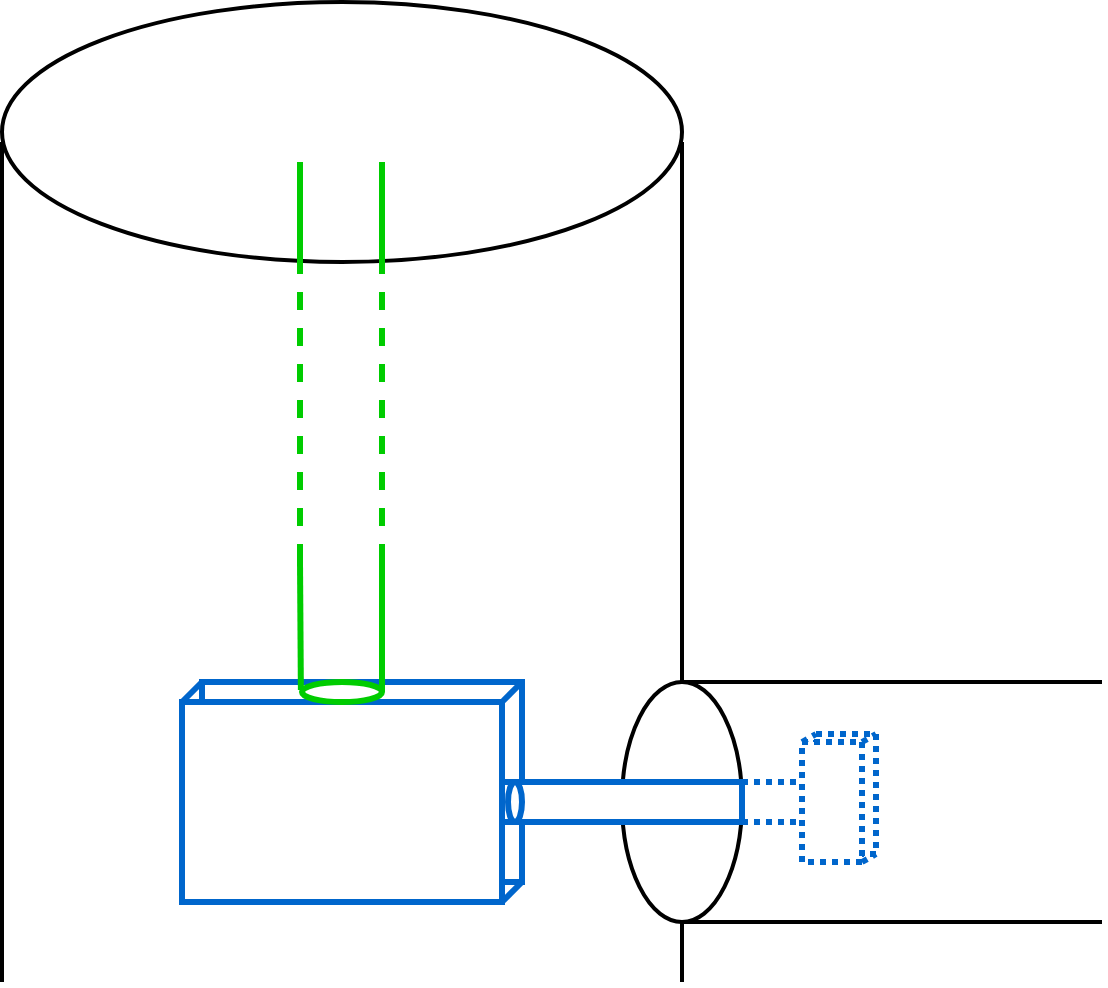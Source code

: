 <mxfile version="15.8.6" type="device"><diagram name="Page-1" id="7e0a89b8-554c-2b80-1dc8-d5c74ca68de4"><mxGraphModel dx="1038" dy="495" grid="1" gridSize="10" guides="1" tooltips="1" connect="1" arrows="1" fold="1" page="1" pageScale="1" pageWidth="1100" pageHeight="850" background="none" math="0" shadow="0"><root><mxCell id="0"/><mxCell id="1" parent="0"/><mxCell id="Unu-eE6-A52Of-PZCOhl-15" value="" style="rounded=0;whiteSpace=wrap;html=1;dashed=1;strokeColor=#0066CC;strokeWidth=3;dashPattern=1 1;" vertex="1" parent="1"><mxGeometry x="507" y="606" width="30" height="60" as="geometry"/></mxCell><mxCell id="Usd_88fa6AyJHx2oY_IU-25" value="" style="ellipse;whiteSpace=wrap;html=1;strokeColor=#000000;fillColor=none;strokeWidth=2;" parent="1" vertex="1"><mxGeometry x="100" y="240" width="340" height="130" as="geometry"/></mxCell><mxCell id="Usd_88fa6AyJHx2oY_IU-14" value="" style="rounded=0;whiteSpace=wrap;html=1;dashed=1;strokeColor=#0066CC;strokeWidth=3;dashPattern=1 1;" parent="1" vertex="1"><mxGeometry x="500" y="610" width="30" height="60" as="geometry"/></mxCell><mxCell id="Unu-eE6-A52Of-PZCOhl-10" value="" style="rounded=0;whiteSpace=wrap;html=1;strokeWidth=3;strokeColor=#0066CC;" vertex="1" parent="1"><mxGeometry x="200" y="580" width="160" height="100" as="geometry"/></mxCell><mxCell id="Usd_88fa6AyJHx2oY_IU-11" value="" style="rounded=0;whiteSpace=wrap;html=1;strokeWidth=3;strokeColor=#0066CC;" parent="1" vertex="1"><mxGeometry x="190" y="590" width="160" height="100" as="geometry"/></mxCell><mxCell id="Usd_88fa6AyJHx2oY_IU-18" value="" style="endArrow=none;html=1;rounded=0;strokeColor=#00CC00;strokeWidth=3;exitX=-0.014;exitY=0.4;exitDx=0;exitDy=0;exitPerimeter=0;" parent="1" edge="1" source="Unu-eE6-A52Of-PZCOhl-3"><mxGeometry width="50" height="50" relative="1" as="geometry"><mxPoint x="249" y="580" as="sourcePoint"/><mxPoint x="249" y="520" as="targetPoint"/></mxGeometry></mxCell><mxCell id="Usd_88fa6AyJHx2oY_IU-21" value="" style="endArrow=none;dashed=1;html=1;strokeWidth=3;rounded=0;fillColor=#00CC00;strokeColor=#00CC00;" parent="1" edge="1"><mxGeometry width="50" height="50" relative="1" as="geometry"><mxPoint x="290" y="520" as="sourcePoint"/><mxPoint x="290" y="370" as="targetPoint"/></mxGeometry></mxCell><mxCell id="Usd_88fa6AyJHx2oY_IU-20" value="" style="endArrow=none;dashed=1;html=1;strokeWidth=3;rounded=0;strokeColor=#00CC00;" parent="1" edge="1"><mxGeometry width="50" height="50" relative="1" as="geometry"><mxPoint x="249" y="520" as="sourcePoint"/><mxPoint x="249" y="370" as="targetPoint"/></mxGeometry></mxCell><mxCell id="Usd_88fa6AyJHx2oY_IU-23" value="" style="endArrow=none;html=1;rounded=0;strokeWidth=3;strokeColor=#00CC00;" parent="1" edge="1"><mxGeometry width="50" height="50" relative="1" as="geometry"><mxPoint x="249" y="370" as="sourcePoint"/><mxPoint x="249" y="320" as="targetPoint"/></mxGeometry></mxCell><mxCell id="Usd_88fa6AyJHx2oY_IU-26" value="" style="endArrow=none;html=1;rounded=0;strokeWidth=2;" parent="1" edge="1"><mxGeometry width="50" height="50" relative="1" as="geometry"><mxPoint x="100" y="730" as="sourcePoint"/><mxPoint x="100" y="310" as="targetPoint"/></mxGeometry></mxCell><mxCell id="Usd_88fa6AyJHx2oY_IU-24" value="" style="endArrow=none;html=1;rounded=0;strokeColor=#00CC00;strokeWidth=3;" parent="1" edge="1"><mxGeometry width="50" height="50" relative="1" as="geometry"><mxPoint x="290" y="370" as="sourcePoint"/><mxPoint x="290" y="320" as="targetPoint"/></mxGeometry></mxCell><mxCell id="Usd_88fa6AyJHx2oY_IU-27" value="" style="endArrow=none;html=1;rounded=0;strokeWidth=2;" parent="1" edge="1"><mxGeometry width="50" height="50" relative="1" as="geometry"><mxPoint x="440" y="580" as="sourcePoint"/><mxPoint x="440" y="310" as="targetPoint"/></mxGeometry></mxCell><mxCell id="Usd_88fa6AyJHx2oY_IU-28" value="" style="ellipse;whiteSpace=wrap;html=1;strokeColor=#000000;fillColor=none;rotation=90;strokeWidth=2;" parent="1" vertex="1"><mxGeometry x="380" y="610" width="120" height="60" as="geometry"/></mxCell><mxCell id="Usd_88fa6AyJHx2oY_IU-29" value="" style="endArrow=none;html=1;rounded=0;strokeWidth=2;" parent="1" edge="1"><mxGeometry width="50" height="50" relative="1" as="geometry"><mxPoint x="440" y="580" as="sourcePoint"/><mxPoint x="650" y="580" as="targetPoint"/></mxGeometry></mxCell><mxCell id="Usd_88fa6AyJHx2oY_IU-30" value="" style="endArrow=none;html=1;rounded=0;strokeWidth=2;" parent="1" edge="1"><mxGeometry width="50" height="50" relative="1" as="geometry"><mxPoint x="440" y="700" as="sourcePoint"/><mxPoint x="650" y="700" as="targetPoint"/></mxGeometry></mxCell><mxCell id="Usd_88fa6AyJHx2oY_IU-32" value="" style="rounded=0;whiteSpace=wrap;html=1;strokeColor=#0066CC;fillColor=default;strokeWidth=3;" parent="1" vertex="1"><mxGeometry x="350" y="630" width="120" height="20" as="geometry"/></mxCell><mxCell id="Usd_88fa6AyJHx2oY_IU-33" value="" style="endArrow=none;html=1;rounded=0;strokeWidth=2;" parent="1" edge="1"><mxGeometry width="50" height="50" relative="1" as="geometry"><mxPoint x="440" y="730" as="sourcePoint"/><mxPoint x="440" y="700" as="targetPoint"/></mxGeometry></mxCell><mxCell id="Usd_88fa6AyJHx2oY_IU-38" value="" style="endArrow=none;dashed=1;html=1;rounded=0;entryX=0;entryY=0.667;entryDx=0;entryDy=0;entryPerimeter=0;strokeWidth=3;strokeColor=#0066CC;dashPattern=1 1;" parent="1" target="Usd_88fa6AyJHx2oY_IU-14" edge="1"><mxGeometry width="50" height="50" relative="1" as="geometry"><mxPoint x="470" y="650" as="sourcePoint"/><mxPoint x="520" y="600" as="targetPoint"/></mxGeometry></mxCell><mxCell id="Usd_88fa6AyJHx2oY_IU-39" value="" style="endArrow=none;dashed=1;html=1;rounded=0;entryX=0;entryY=0.667;entryDx=0;entryDy=0;entryPerimeter=0;strokeWidth=3;strokeColor=#0066CC;dashPattern=1 1;" parent="1" edge="1"><mxGeometry width="50" height="50" relative="1" as="geometry"><mxPoint x="470" y="630" as="sourcePoint"/><mxPoint x="500" y="630.02" as="targetPoint"/></mxGeometry></mxCell><mxCell id="Unu-eE6-A52Of-PZCOhl-3" value="" style="ellipse;whiteSpace=wrap;html=1;strokeWidth=3;strokeColor=#00CC00;" vertex="1" parent="1"><mxGeometry x="250" y="580" width="40" height="10" as="geometry"/></mxCell><mxCell id="Unu-eE6-A52Of-PZCOhl-8" value="" style="endArrow=none;html=1;rounded=0;strokeColor=#00CC00;strokeWidth=3;exitX=1;exitY=0.5;exitDx=0;exitDy=0;" edge="1" parent="1" source="Unu-eE6-A52Of-PZCOhl-3"><mxGeometry width="50" height="50" relative="1" as="geometry"><mxPoint x="290" y="580" as="sourcePoint"/><mxPoint x="290" y="520" as="targetPoint"/></mxGeometry></mxCell><mxCell id="Unu-eE6-A52Of-PZCOhl-11" value="" style="endArrow=none;html=1;rounded=0;strokeColor=#0066CC;strokeWidth=3;fillColor=#00CC00;exitX=0;exitY=0;exitDx=0;exitDy=0;entryX=0;entryY=0;entryDx=0;entryDy=0;" edge="1" parent="1" source="Usd_88fa6AyJHx2oY_IU-11" target="Unu-eE6-A52Of-PZCOhl-10"><mxGeometry width="50" height="50" relative="1" as="geometry"><mxPoint x="280" y="630" as="sourcePoint"/><mxPoint x="330" y="580" as="targetPoint"/></mxGeometry></mxCell><mxCell id="Unu-eE6-A52Of-PZCOhl-12" value="" style="endArrow=none;html=1;rounded=0;strokeColor=#0066CC;strokeWidth=3;fillColor=#00CC00;exitX=1;exitY=0;exitDx=0;exitDy=0;entryX=1;entryY=0;entryDx=0;entryDy=0;" edge="1" parent="1" source="Usd_88fa6AyJHx2oY_IU-11" target="Unu-eE6-A52Of-PZCOhl-10"><mxGeometry width="50" height="50" relative="1" as="geometry"><mxPoint x="200" y="600" as="sourcePoint"/><mxPoint x="210" y="590" as="targetPoint"/></mxGeometry></mxCell><mxCell id="Unu-eE6-A52Of-PZCOhl-13" value="" style="endArrow=none;html=1;rounded=0;strokeColor=#0066CC;strokeWidth=3;fillColor=#00CC00;exitX=1;exitY=1;exitDx=0;exitDy=0;entryX=1;entryY=1;entryDx=0;entryDy=0;" edge="1" parent="1" source="Usd_88fa6AyJHx2oY_IU-11" target="Unu-eE6-A52Of-PZCOhl-10"><mxGeometry width="50" height="50" relative="1" as="geometry"><mxPoint x="210" y="610" as="sourcePoint"/><mxPoint x="220" y="600" as="targetPoint"/></mxGeometry></mxCell><mxCell id="Unu-eE6-A52Of-PZCOhl-14" value="" style="ellipse;whiteSpace=wrap;html=1;strokeColor=#0066CC;strokeWidth=3;" vertex="1" parent="1"><mxGeometry x="353" y="630" width="7" height="20" as="geometry"/></mxCell><mxCell id="Unu-eE6-A52Of-PZCOhl-17" value="" style="endArrow=none;html=1;rounded=0;strokeColor=#0066CC;strokeWidth=3;fillColor=#00CC00;exitX=0;exitY=0;exitDx=0;exitDy=0;entryX=0;entryY=0;entryDx=0;entryDy=0;dashed=1;dashPattern=1 1;" edge="1" parent="1" source="Usd_88fa6AyJHx2oY_IU-14" target="Unu-eE6-A52Of-PZCOhl-15"><mxGeometry width="50" height="50" relative="1" as="geometry"><mxPoint x="200" y="600" as="sourcePoint"/><mxPoint x="210" y="590" as="targetPoint"/></mxGeometry></mxCell><mxCell id="Unu-eE6-A52Of-PZCOhl-18" value="" style="endArrow=none;html=1;rounded=0;strokeColor=#0066CC;strokeWidth=3;fillColor=#00CC00;exitX=1;exitY=0;exitDx=0;exitDy=0;entryX=1;entryY=0;entryDx=0;entryDy=0;dashed=1;dashPattern=1 1;" edge="1" parent="1" source="Usd_88fa6AyJHx2oY_IU-14" target="Unu-eE6-A52Of-PZCOhl-15"><mxGeometry width="50" height="50" relative="1" as="geometry"><mxPoint x="510" y="620" as="sourcePoint"/><mxPoint x="517.0" y="616" as="targetPoint"/></mxGeometry></mxCell><mxCell id="Unu-eE6-A52Of-PZCOhl-19" value="" style="endArrow=none;html=1;rounded=0;strokeColor=#0066CC;strokeWidth=3;fillColor=#00CC00;exitX=1;exitY=1;exitDx=0;exitDy=0;entryX=1;entryY=1;entryDx=0;entryDy=0;dashed=1;dashPattern=1 1;" edge="1" parent="1" source="Usd_88fa6AyJHx2oY_IU-14" target="Unu-eE6-A52Of-PZCOhl-15"><mxGeometry width="50" height="50" relative="1" as="geometry"><mxPoint x="520" y="630" as="sourcePoint"/><mxPoint x="527.0" y="626" as="targetPoint"/></mxGeometry></mxCell></root></mxGraphModel></diagram></mxfile>